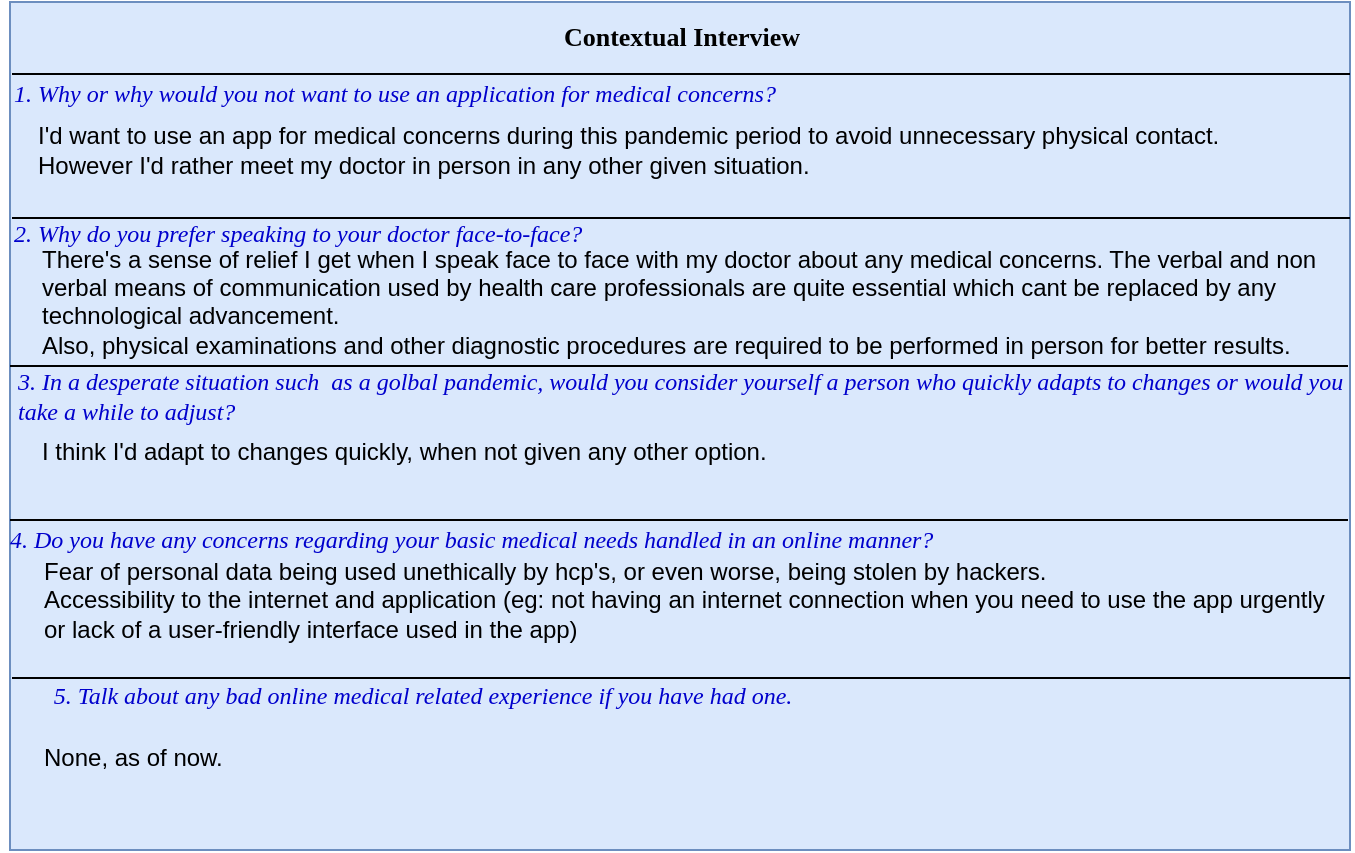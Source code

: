 <mxfile version="13.10.1" type="device"><diagram id="pH9rf8GtFxDEONU69shP" name="Page-1"><mxGraphModel dx="925" dy="502" grid="0" gridSize="10" guides="1" tooltips="1" connect="1" arrows="1" fold="1" page="1" pageScale="1" pageWidth="827" pageHeight="1169" math="0" shadow="0"><root><mxCell id="0"/><mxCell id="1" parent="0"/><mxCell id="K4n1prK2fZz_gW4vfvqq-1" value="" style="rounded=0;whiteSpace=wrap;html=1;fillColor=#dae8fc;strokeColor=#6c8ebf;" parent="1" vertex="1"><mxGeometry x="120" y="49" width="670" height="424" as="geometry"/></mxCell><mxCell id="K4n1prK2fZz_gW4vfvqq-2" value="&lt;font style=&quot;font-size: 13px&quot; face=&quot;Georgia&quot;&gt;&lt;b&gt;Contextual Interview&lt;/b&gt;&lt;/font&gt;" style="text;html=1;strokeColor=none;fillColor=none;align=center;verticalAlign=middle;whiteSpace=wrap;rounded=0;" parent="1" vertex="1"><mxGeometry x="377" y="56" width="158" height="20" as="geometry"/></mxCell><mxCell id="K4n1prK2fZz_gW4vfvqq-3" value="" style="endArrow=none;html=1;" parent="1" edge="1"><mxGeometry width="50" height="50" relative="1" as="geometry"><mxPoint x="121" y="85" as="sourcePoint"/><mxPoint x="790" y="85" as="targetPoint"/></mxGeometry></mxCell><mxCell id="K4n1prK2fZz_gW4vfvqq-4" value="" style="endArrow=none;html=1;" parent="1" edge="1"><mxGeometry width="50" height="50" relative="1" as="geometry"><mxPoint x="121" y="157" as="sourcePoint"/><mxPoint x="790" y="157" as="targetPoint"/></mxGeometry></mxCell><mxCell id="K4n1prK2fZz_gW4vfvqq-5" value="&lt;font face=&quot;Georgia&quot; color=&quot;#0000cc&quot;&gt;&lt;i&gt;2. Why do you prefer speaking to your doctor face-to-face?&lt;/i&gt;&lt;/font&gt;" style="text;html=1;strokeColor=none;fillColor=none;align=left;verticalAlign=middle;whiteSpace=wrap;rounded=0;" parent="1" vertex="1"><mxGeometry x="120" y="155" width="335" height="20" as="geometry"/></mxCell><mxCell id="K4n1prK2fZz_gW4vfvqq-6" value="&lt;font face=&quot;Georgia&quot; color=&quot;#0000cc&quot;&gt;&lt;i&gt;1. Why or why would you not want to use an application for medical concerns?&amp;nbsp;&lt;/i&gt;&lt;/font&gt;" style="text;html=1;strokeColor=none;fillColor=none;align=left;verticalAlign=middle;whiteSpace=wrap;rounded=0;" parent="1" vertex="1"><mxGeometry x="120" y="85" width="456" height="20" as="geometry"/></mxCell><mxCell id="K4n1prK2fZz_gW4vfvqq-7" value="" style="endArrow=none;html=1;" parent="1" edge="1"><mxGeometry width="50" height="50" relative="1" as="geometry"><mxPoint x="120" y="231" as="sourcePoint"/><mxPoint x="789" y="231" as="targetPoint"/></mxGeometry></mxCell><mxCell id="K4n1prK2fZz_gW4vfvqq-8" value="&lt;font face=&quot;Georgia&quot; color=&quot;#0000cc&quot;&gt;&lt;i&gt;3. In a desperate situation such&amp;nbsp; as a golbal pandemic, would you consider yourself a person who quickly adapts to changes or would you take a while to adjust?&amp;nbsp;&lt;/i&gt;&lt;/font&gt;" style="text;html=1;strokeColor=none;fillColor=none;align=left;verticalAlign=middle;whiteSpace=wrap;rounded=0;" parent="1" vertex="1"><mxGeometry x="122" y="236" width="668" height="20" as="geometry"/></mxCell><mxCell id="K4n1prK2fZz_gW4vfvqq-9" value="" style="endArrow=none;html=1;" parent="1" edge="1"><mxGeometry width="50" height="50" relative="1" as="geometry"><mxPoint x="120" y="308" as="sourcePoint"/><mxPoint x="789" y="308" as="targetPoint"/></mxGeometry></mxCell><mxCell id="K4n1prK2fZz_gW4vfvqq-10" value="&lt;font face=&quot;Georgia&quot; color=&quot;#0000cc&quot;&gt;&lt;i&gt;4. Do you have any concerns regarding your basic medical needs handled in an online manner?&amp;nbsp;&lt;/i&gt;&lt;/font&gt;" style="text;html=1;strokeColor=none;fillColor=none;align=left;verticalAlign=middle;whiteSpace=wrap;rounded=0;" parent="1" vertex="1"><mxGeometry x="118" y="308" width="523" height="20" as="geometry"/></mxCell><mxCell id="K4n1prK2fZz_gW4vfvqq-11" value="" style="endArrow=none;html=1;" parent="1" edge="1"><mxGeometry width="50" height="50" relative="1" as="geometry"><mxPoint x="121" y="387" as="sourcePoint"/><mxPoint x="790" y="387" as="targetPoint"/></mxGeometry></mxCell><mxCell id="K4n1prK2fZz_gW4vfvqq-12" value="&lt;font face=&quot;Georgia&quot; color=&quot;#0000cc&quot;&gt;&lt;i&gt;5. Talk about any bad online medical related experience if you have had one.&amp;nbsp;&lt;/i&gt;&lt;/font&gt;" style="text;html=1;strokeColor=none;fillColor=none;align=center;verticalAlign=middle;whiteSpace=wrap;rounded=0;" parent="1" vertex="1"><mxGeometry x="115" y="386" width="426" height="20" as="geometry"/></mxCell><mxCell id="Gt3zYzmVzfY7Jre146-O-1" value="I'd want to use an app for medical concerns during this pandemic period to avoid unnecessary physical contact. However I'd rather meet my doctor in person in any other given situation.&amp;nbsp;" style="text;html=1;strokeColor=none;fillColor=none;align=left;verticalAlign=middle;whiteSpace=wrap;rounded=0;" vertex="1" parent="1"><mxGeometry x="132" y="105" width="610" height="35" as="geometry"/></mxCell><mxCell id="Gt3zYzmVzfY7Jre146-O-2" value="I think I'd adapt to changes quickly, when not given any other option." style="text;html=1;strokeColor=none;fillColor=none;align=left;verticalAlign=middle;whiteSpace=wrap;rounded=0;" vertex="1" parent="1"><mxGeometry x="134" y="256" width="572" height="35" as="geometry"/></mxCell><mxCell id="Gt3zYzmVzfY7Jre146-O-3" value="&lt;div&gt;Fear of personal data being used unethically by hcp's, or even worse, being stolen by hackers.&amp;nbsp;&lt;/div&gt;&lt;div&gt;Accessibility to the internet and application (eg: not having an internet connection when you need to use the app urgently or lack of a user-friendly interface used in the app)&lt;/div&gt;" style="text;html=1;strokeColor=none;fillColor=none;align=left;verticalAlign=middle;whiteSpace=wrap;rounded=0;" vertex="1" parent="1"><mxGeometry x="134.5" y="319" width="643" height="58" as="geometry"/></mxCell><mxCell id="Gt3zYzmVzfY7Jre146-O-4" value="&lt;div&gt;&lt;br&gt;&lt;/div&gt;&lt;div&gt;None, as of now.&lt;/div&gt;" style="text;html=1;strokeColor=none;fillColor=none;align=left;verticalAlign=middle;whiteSpace=wrap;rounded=0;" vertex="1" parent="1"><mxGeometry x="134.5" y="396" width="572" height="45" as="geometry"/></mxCell><mxCell id="Gt3zYzmVzfY7Jre146-O-5" value="&lt;div&gt;There's a sense of relief I get when I speak face to face with my doctor about any medical concerns. The verbal and non verbal means of communication used by health care professionals are quite essential which cant be replaced by any technological advancement.&amp;nbsp;&lt;/div&gt;&lt;div&gt;Also, physical examinations and other diagnostic procedures are required to be performed in person for better results.&amp;nbsp;&lt;/div&gt;&lt;div&gt;&lt;br&gt;&lt;/div&gt;" style="text;html=1;strokeColor=none;fillColor=none;align=left;verticalAlign=middle;whiteSpace=wrap;rounded=0;" vertex="1" parent="1"><mxGeometry x="134" y="183" width="651" height="45" as="geometry"/></mxCell></root></mxGraphModel></diagram></mxfile>